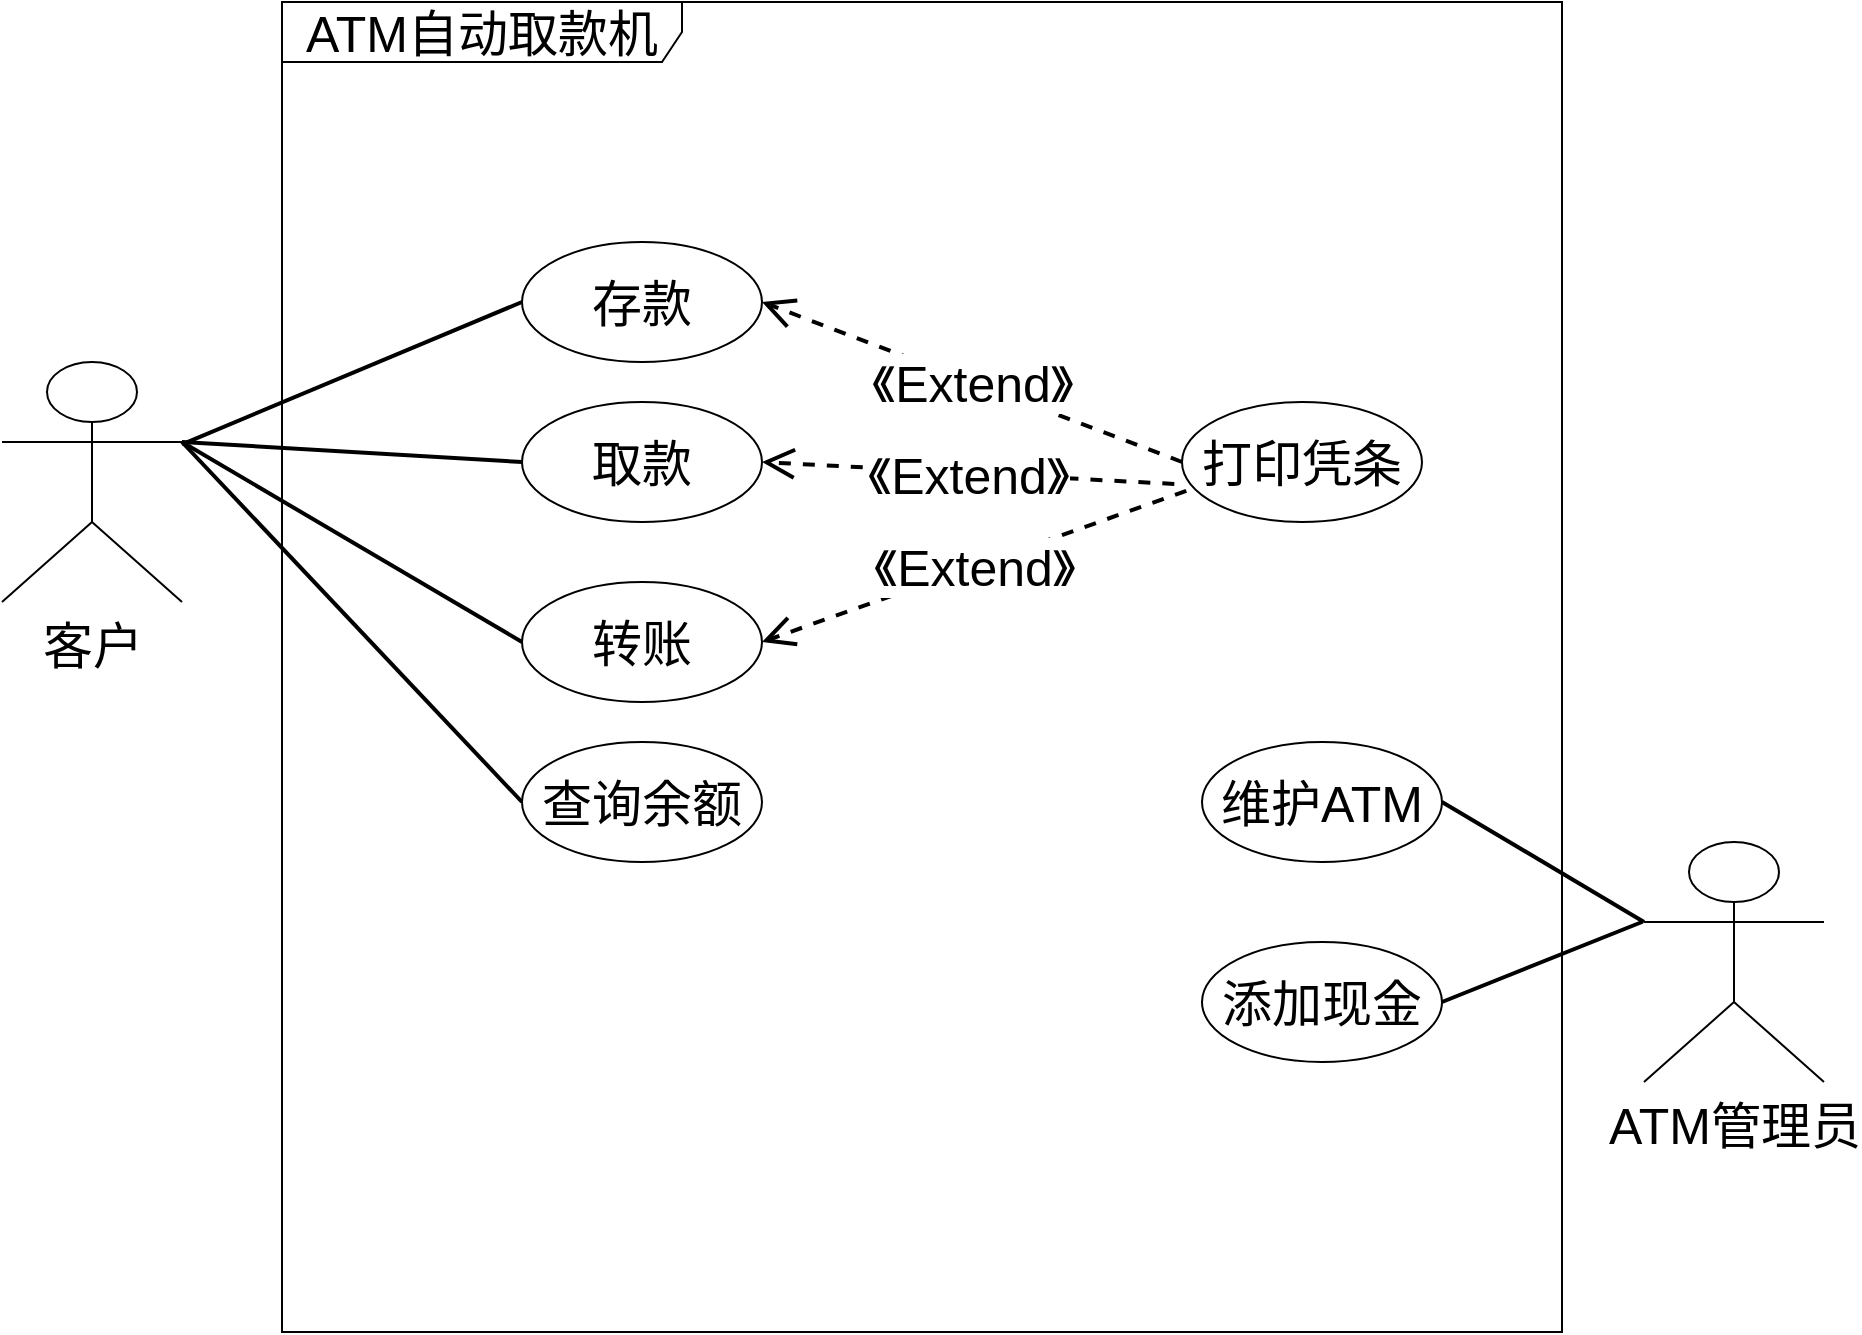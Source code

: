 <mxfile version="17.0.0" type="device"><diagram id="BBpVVFnQWfBz5ATO7wPH" name="第 1 页"><mxGraphModel dx="1038" dy="1692" grid="1" gridSize="10" guides="1" tooltips="1" connect="1" arrows="1" fold="1" page="1" pageScale="1" pageWidth="827" pageHeight="1169" math="0" shadow="0"><root><mxCell id="0"/><mxCell id="1" parent="0"/><mxCell id="xvYJnbKww3nwx9TgP-Kt-36" value="ATM自动取款机" style="shape=umlFrame;whiteSpace=wrap;html=1;fontFamily=Helvetica;fontSize=25;align=center;width=200;height=30;" parent="1" vertex="1"><mxGeometry x="360" y="-10" width="640" height="665" as="geometry"/></mxCell><mxCell id="xvYJnbKww3nwx9TgP-Kt-14" value="" style="rounded=0;orthogonalLoop=1;jettySize=auto;html=1;fontSize=25;strokeWidth=2;entryX=0;entryY=0.5;entryDx=0;entryDy=0;endArrow=none;endFill=0;" parent="1" source="xvYJnbKww3nwx9TgP-Kt-6" target="xvYJnbKww3nwx9TgP-Kt-15" edge="1"><mxGeometry relative="1" as="geometry"><mxPoint x="330" y="178.966" as="sourcePoint"/><mxPoint x="430" y="110" as="targetPoint"/></mxGeometry></mxCell><mxCell id="xvYJnbKww3nwx9TgP-Kt-6" value="客户&lt;br style=&quot;font-size: 25px;&quot;&gt;" style="shape=umlActor;verticalLabelPosition=bottom;verticalAlign=top;html=1;fontSize=25;" parent="1" vertex="1"><mxGeometry x="220" y="170" width="90" height="120" as="geometry"/></mxCell><mxCell id="xvYJnbKww3nwx9TgP-Kt-15" value="&lt;p style=&quot;font-size: 25px;&quot;&gt;&lt;span style=&quot;font-size: 25px;&quot;&gt;存款&lt;/span&gt;&lt;/p&gt;" style="ellipse;whiteSpace=wrap;html=1;fontSize=25;verticalAlign=middle;sketch=0;align=center;spacing=0;horizontal=1;" parent="1" vertex="1"><mxGeometry x="480" y="110" width="120" height="60" as="geometry"/></mxCell><mxCell id="xvYJnbKww3nwx9TgP-Kt-17" value="" style="edgeStyle=none;rounded=0;orthogonalLoop=1;jettySize=auto;html=1;fontSize=25;strokeWidth=2;entryX=0;entryY=0.5;entryDx=0;entryDy=0;endArrow=none;endFill=0;" parent="1" target="xvYJnbKww3nwx9TgP-Kt-19" edge="1"><mxGeometry relative="1" as="geometry"><mxPoint x="310" y="210" as="sourcePoint"/><mxPoint x="440" y="210" as="targetPoint"/></mxGeometry></mxCell><mxCell id="xvYJnbKww3nwx9TgP-Kt-19" value="&lt;p style=&quot;font-size: 25px&quot;&gt;&lt;span style=&quot;font-size: 25px&quot;&gt;取款&lt;/span&gt;&lt;/p&gt;" style="ellipse;whiteSpace=wrap;html=1;fontSize=25;verticalAlign=middle;sketch=0;align=center;spacing=0;horizontal=1;" parent="1" vertex="1"><mxGeometry x="480" y="190" width="120" height="60" as="geometry"/></mxCell><mxCell id="xvYJnbKww3nwx9TgP-Kt-20" value="" style="edgeStyle=none;rounded=0;orthogonalLoop=1;jettySize=auto;html=1;fontSize=25;strokeWidth=2;entryX=0;entryY=0.5;entryDx=0;entryDy=0;endArrow=none;endFill=0;" parent="1" target="xvYJnbKww3nwx9TgP-Kt-51" edge="1"><mxGeometry relative="1" as="geometry"><mxPoint x="310" y="210" as="sourcePoint"/><mxPoint x="440" y="300" as="targetPoint"/></mxGeometry></mxCell><mxCell id="xvYJnbKww3nwx9TgP-Kt-29" value="&lt;p style=&quot;font-size: 25px&quot;&gt;&lt;span style=&quot;font-size: 25px&quot;&gt;打印凭条&lt;/span&gt;&lt;/p&gt;" style="ellipse;whiteSpace=wrap;html=1;fontSize=25;verticalAlign=middle;sketch=0;align=center;spacing=0;horizontal=1;" parent="1" vertex="1"><mxGeometry x="810" y="190" width="120" height="60" as="geometry"/></mxCell><mxCell id="xvYJnbKww3nwx9TgP-Kt-32" value="" style="edgeStyle=none;rounded=0;orthogonalLoop=1;jettySize=auto;html=1;fontSize=25;entryX=0;entryY=0.5;entryDx=0;entryDy=0;strokeWidth=2;endArrow=none;endFill=0;" parent="1" target="xvYJnbKww3nwx9TgP-Kt-34" edge="1"><mxGeometry relative="1" as="geometry"><mxPoint x="310" y="210" as="sourcePoint"/></mxGeometry></mxCell><mxCell id="xvYJnbKww3nwx9TgP-Kt-34" value="&lt;p style=&quot;font-size: 25px&quot;&gt;查询余额&lt;br&gt;&lt;/p&gt;" style="ellipse;whiteSpace=wrap;html=1;fontSize=25;verticalAlign=middle;sketch=0;align=center;spacing=0;horizontal=1;" parent="1" vertex="1"><mxGeometry x="480" y="360" width="120" height="60" as="geometry"/></mxCell><mxCell id="xvYJnbKww3nwx9TgP-Kt-37" value="ATM管理员" style="shape=umlActor;verticalLabelPosition=bottom;verticalAlign=top;html=1;fontSize=25;" parent="1" vertex="1"><mxGeometry x="1041" y="410" width="90" height="120" as="geometry"/></mxCell><mxCell id="xvYJnbKww3nwx9TgP-Kt-38" value="" style="edgeStyle=none;rounded=0;orthogonalLoop=1;jettySize=auto;html=1;fontSize=25;strokeWidth=2;endArrow=none;endFill=0;exitX=0;exitY=0.333;exitDx=0;exitDy=0;exitPerimeter=0;entryX=1;entryY=0.5;entryDx=0;entryDy=0;" parent="1" source="xvYJnbKww3nwx9TgP-Kt-37" target="xvYJnbKww3nwx9TgP-Kt-40" edge="1"><mxGeometry relative="1" as="geometry"><mxPoint x="1030" y="400" as="sourcePoint"/><mxPoint x="940" y="350" as="targetPoint"/></mxGeometry></mxCell><mxCell id="xvYJnbKww3nwx9TgP-Kt-40" value="&lt;p style=&quot;font-size: 25px&quot;&gt;&lt;span style=&quot;font-size: 25px&quot;&gt;维护ATM&lt;/span&gt;&lt;/p&gt;" style="ellipse;whiteSpace=wrap;html=1;fontSize=25;verticalAlign=middle;sketch=0;align=center;spacing=0;horizontal=1;" parent="1" vertex="1"><mxGeometry x="820" y="360" width="120" height="60" as="geometry"/></mxCell><mxCell id="xvYJnbKww3nwx9TgP-Kt-49" value="" style="edgeStyle=none;rounded=0;orthogonalLoop=1;jettySize=auto;html=1;fontSize=25;strokeWidth=2;endArrow=none;endFill=0;entryX=1;entryY=0.5;entryDx=0;entryDy=0;" parent="1" target="xvYJnbKww3nwx9TgP-Kt-50" edge="1"><mxGeometry relative="1" as="geometry"><mxPoint x="1040" y="450" as="sourcePoint"/><mxPoint x="940" y="580" as="targetPoint"/></mxGeometry></mxCell><mxCell id="xvYJnbKww3nwx9TgP-Kt-50" value="&lt;p style=&quot;font-size: 25px&quot;&gt;&lt;span style=&quot;font-size: 25px&quot;&gt;添加现金&lt;/span&gt;&lt;/p&gt;" style="ellipse;whiteSpace=wrap;html=1;fontSize=25;verticalAlign=middle;sketch=0;align=center;spacing=0;horizontal=1;" parent="1" vertex="1"><mxGeometry x="820" y="460" width="120" height="60" as="geometry"/></mxCell><mxCell id="xvYJnbKww3nwx9TgP-Kt-51" value="&lt;p style=&quot;font-size: 25px&quot;&gt;转账&lt;br&gt;&lt;/p&gt;" style="ellipse;whiteSpace=wrap;html=1;fontSize=25;verticalAlign=middle;sketch=0;align=center;spacing=0;horizontal=1;" parent="1" vertex="1"><mxGeometry x="480" y="280" width="120" height="60" as="geometry"/></mxCell><mxCell id="xvYJnbKww3nwx9TgP-Kt-56" value="《Extend》" style="endArrow=open;endSize=12;dashed=1;html=1;rounded=0;fontFamily=Helvetica;fontSize=25;strokeWidth=2;exitX=0;exitY=0.5;exitDx=0;exitDy=0;entryX=1;entryY=0.5;entryDx=0;entryDy=0;" parent="1" source="xvYJnbKww3nwx9TgP-Kt-29" target="xvYJnbKww3nwx9TgP-Kt-15" edge="1"><mxGeometry width="160" relative="1" as="geometry"><mxPoint x="730" y="250" as="sourcePoint"/><mxPoint x="630" y="140" as="targetPoint"/></mxGeometry></mxCell><mxCell id="xvYJnbKww3nwx9TgP-Kt-62" value="《Extend》" style="endArrow=open;endSize=12;dashed=1;html=1;rounded=0;fontFamily=Helvetica;fontSize=25;strokeWidth=2;exitX=-0.032;exitY=0.683;exitDx=0;exitDy=0;exitPerimeter=0;" parent="1" source="xvYJnbKww3nwx9TgP-Kt-29" edge="1"><mxGeometry width="160" relative="1" as="geometry"><mxPoint x="750" y="280" as="sourcePoint"/><mxPoint x="600" y="220" as="targetPoint"/></mxGeometry></mxCell><mxCell id="xvYJnbKww3nwx9TgP-Kt-64" value="《Extend》" style="endArrow=open;endSize=12;dashed=1;html=1;rounded=0;fontFamily=Helvetica;fontSize=25;strokeWidth=2;exitX=0.018;exitY=0.74;exitDx=0;exitDy=0;exitPerimeter=0;entryX=1;entryY=0.5;entryDx=0;entryDy=0;entryPerimeter=0;" parent="1" source="xvYJnbKww3nwx9TgP-Kt-29" target="xvYJnbKww3nwx9TgP-Kt-51" edge="1"><mxGeometry width="160" relative="1" as="geometry"><mxPoint x="760" y="370" as="sourcePoint"/><mxPoint x="610" y="310" as="targetPoint"/></mxGeometry></mxCell></root></mxGraphModel></diagram></mxfile>